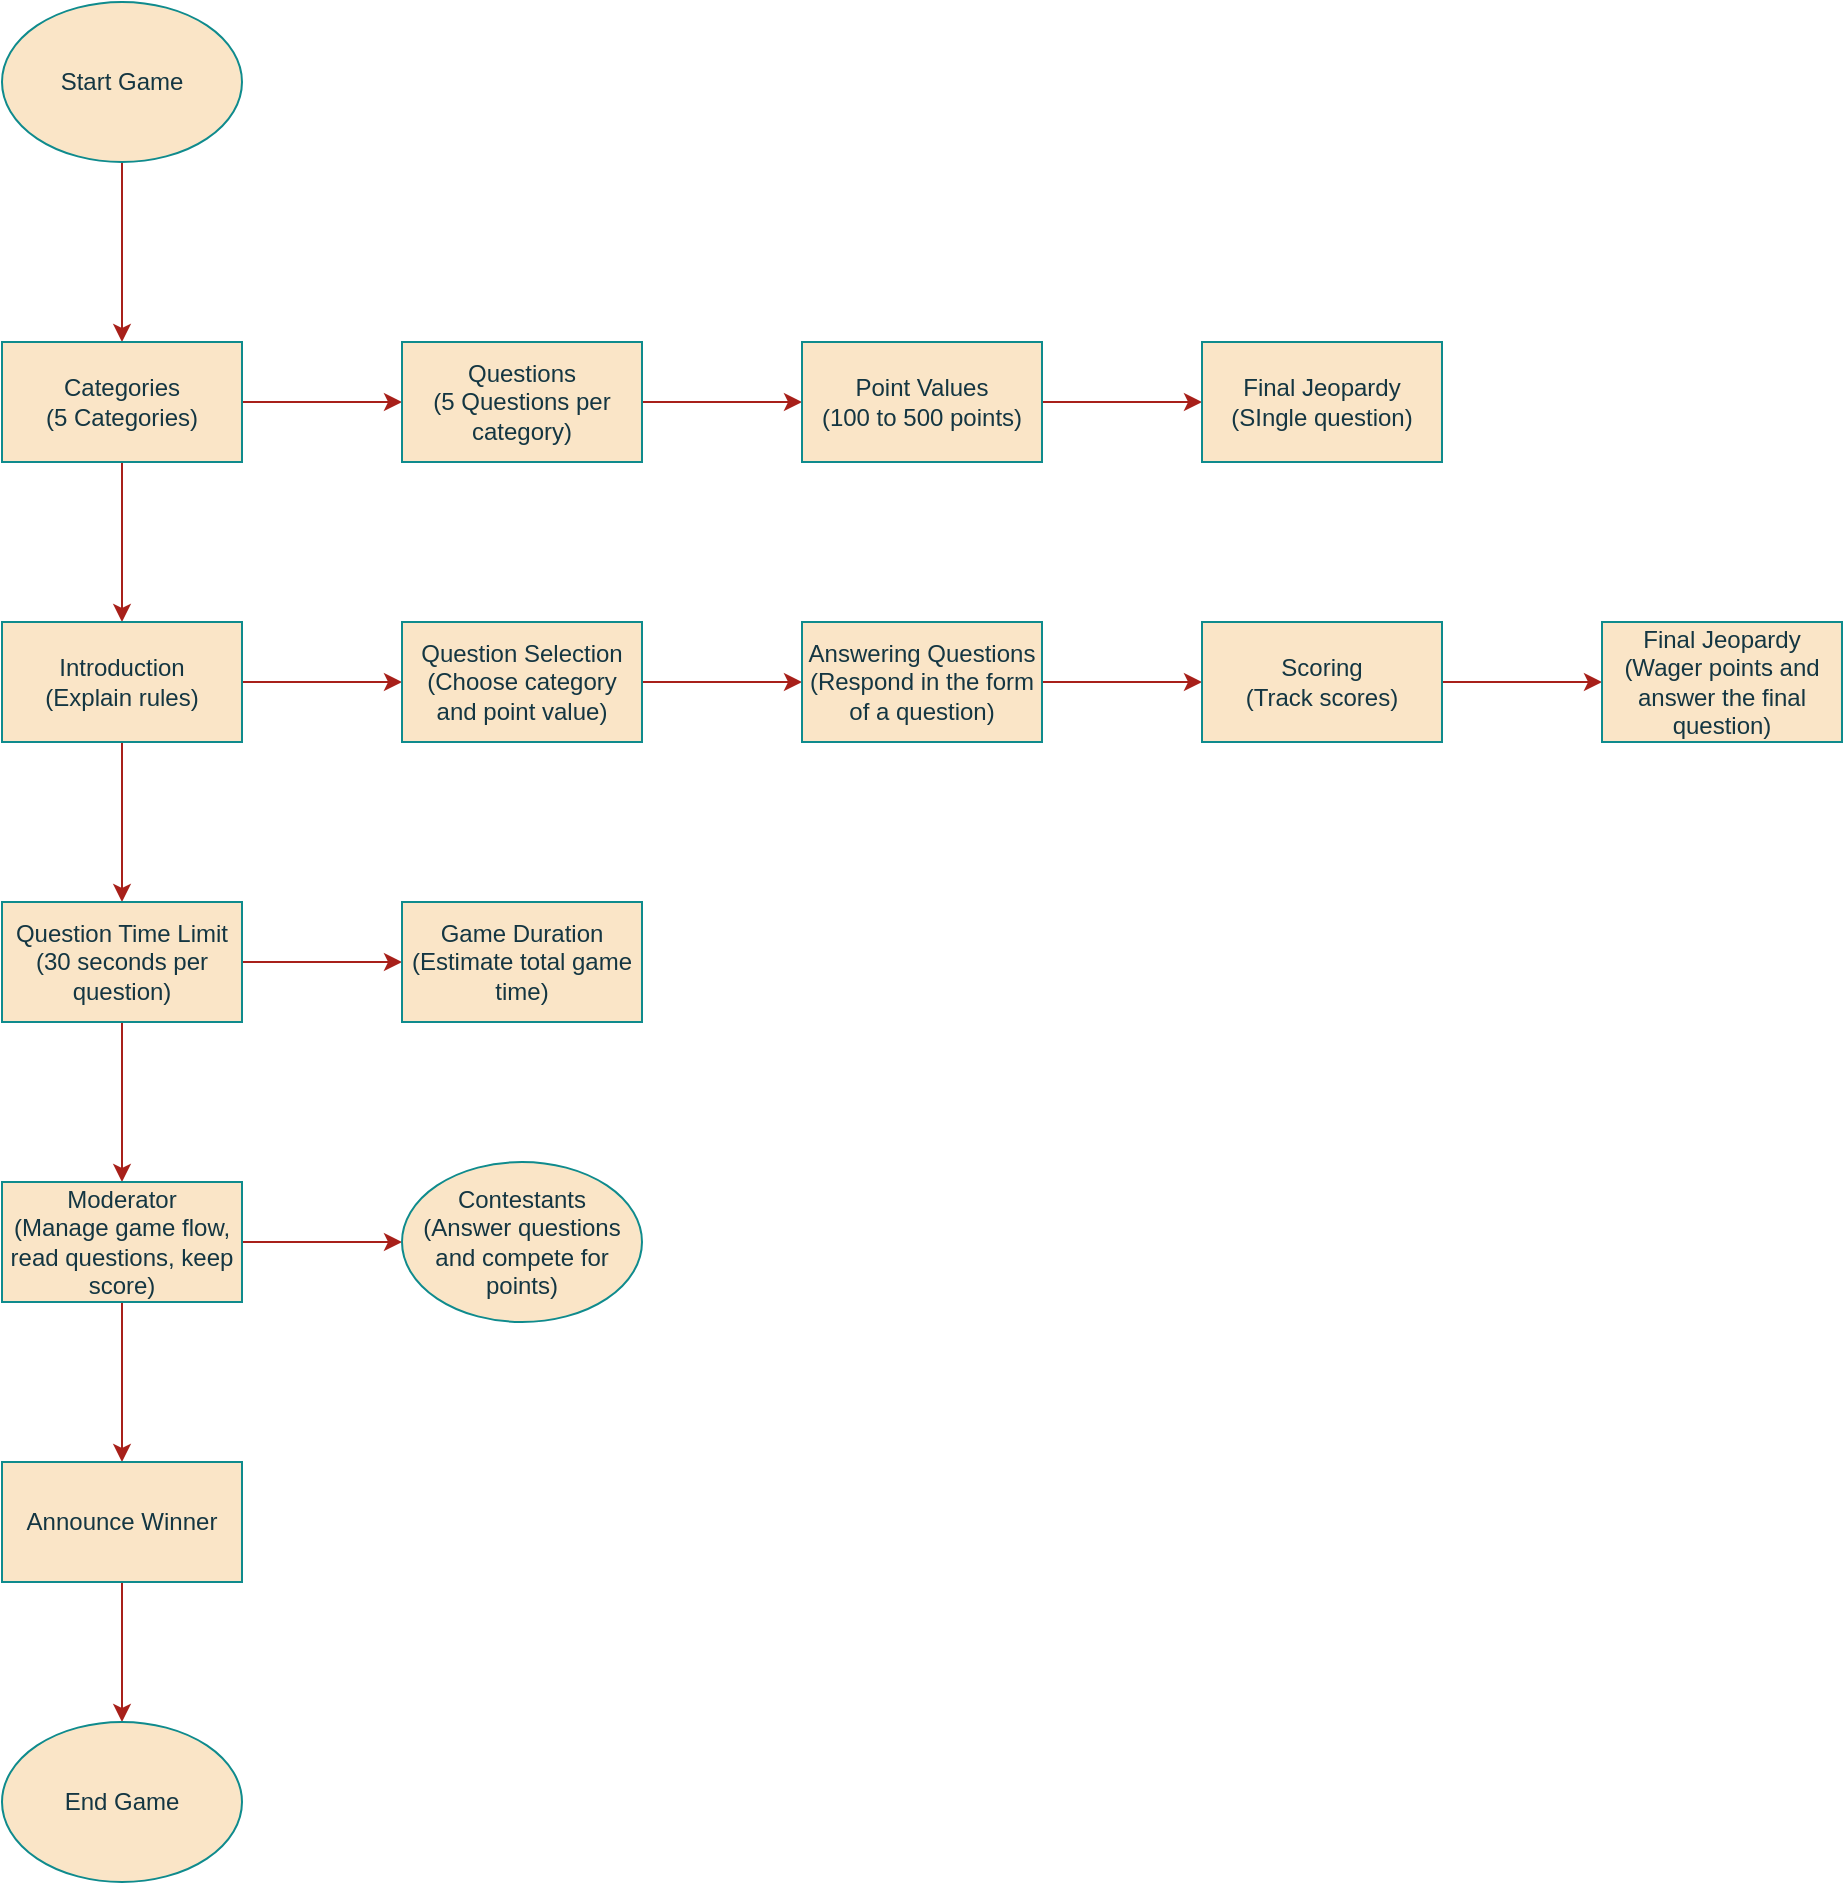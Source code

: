 <mxfile version="24.7.17">
  <diagram name="Page-1" id="zEdWjT1AFZ2NEBqO-k1j">
    <mxGraphModel dx="521" dy="613" grid="1" gridSize="10" guides="1" tooltips="1" connect="1" arrows="1" fold="1" page="1" pageScale="1" pageWidth="850" pageHeight="1100" math="0" shadow="0">
      <root>
        <mxCell id="0" />
        <mxCell id="1" parent="0" />
        <mxCell id="LTjGB10dwiEvvFQM7VR5-3" value="" style="edgeStyle=orthogonalEdgeStyle;rounded=0;orthogonalLoop=1;jettySize=auto;html=1;labelBackgroundColor=none;strokeColor=#A8201A;fontColor=default;" edge="1" parent="1" source="LTjGB10dwiEvvFQM7VR5-1" target="LTjGB10dwiEvvFQM7VR5-2">
          <mxGeometry relative="1" as="geometry" />
        </mxCell>
        <mxCell id="LTjGB10dwiEvvFQM7VR5-1" value="Start Game" style="ellipse;whiteSpace=wrap;html=1;labelBackgroundColor=none;fillColor=#FAE5C7;strokeColor=#0F8B8D;fontColor=#143642;" vertex="1" parent="1">
          <mxGeometry x="50" y="40" width="120" height="80" as="geometry" />
        </mxCell>
        <mxCell id="LTjGB10dwiEvvFQM7VR5-5" value="" style="edgeStyle=orthogonalEdgeStyle;rounded=0;orthogonalLoop=1;jettySize=auto;html=1;labelBackgroundColor=none;strokeColor=#A8201A;fontColor=default;" edge="1" parent="1" source="LTjGB10dwiEvvFQM7VR5-2" target="LTjGB10dwiEvvFQM7VR5-4">
          <mxGeometry relative="1" as="geometry" />
        </mxCell>
        <mxCell id="LTjGB10dwiEvvFQM7VR5-11" value="" style="edgeStyle=orthogonalEdgeStyle;rounded=0;orthogonalLoop=1;jettySize=auto;html=1;labelBackgroundColor=none;strokeColor=#A8201A;fontColor=default;" edge="1" parent="1" source="LTjGB10dwiEvvFQM7VR5-2" target="LTjGB10dwiEvvFQM7VR5-10">
          <mxGeometry relative="1" as="geometry" />
        </mxCell>
        <mxCell id="LTjGB10dwiEvvFQM7VR5-2" value="Categories&lt;div&gt;(5 Categories)&lt;/div&gt;" style="whiteSpace=wrap;html=1;labelBackgroundColor=none;fillColor=#FAE5C7;strokeColor=#0F8B8D;fontColor=#143642;" vertex="1" parent="1">
          <mxGeometry x="50" y="210" width="120" height="60" as="geometry" />
        </mxCell>
        <mxCell id="LTjGB10dwiEvvFQM7VR5-7" value="" style="edgeStyle=orthogonalEdgeStyle;rounded=0;orthogonalLoop=1;jettySize=auto;html=1;labelBackgroundColor=none;strokeColor=#A8201A;fontColor=default;" edge="1" parent="1" source="LTjGB10dwiEvvFQM7VR5-4" target="LTjGB10dwiEvvFQM7VR5-6">
          <mxGeometry relative="1" as="geometry" />
        </mxCell>
        <mxCell id="LTjGB10dwiEvvFQM7VR5-4" value="Questions&lt;div&gt;(5 Questions per category)&lt;/div&gt;" style="whiteSpace=wrap;html=1;labelBackgroundColor=none;fillColor=#FAE5C7;strokeColor=#0F8B8D;fontColor=#143642;" vertex="1" parent="1">
          <mxGeometry x="250" y="210" width="120" height="60" as="geometry" />
        </mxCell>
        <mxCell id="LTjGB10dwiEvvFQM7VR5-9" value="" style="edgeStyle=orthogonalEdgeStyle;rounded=0;orthogonalLoop=1;jettySize=auto;html=1;labelBackgroundColor=none;strokeColor=#A8201A;fontColor=default;" edge="1" parent="1" source="LTjGB10dwiEvvFQM7VR5-6" target="LTjGB10dwiEvvFQM7VR5-8">
          <mxGeometry relative="1" as="geometry" />
        </mxCell>
        <mxCell id="LTjGB10dwiEvvFQM7VR5-6" value="Point Values&lt;div&gt;(100 to 500 points)&lt;/div&gt;" style="whiteSpace=wrap;html=1;labelBackgroundColor=none;fillColor=#FAE5C7;strokeColor=#0F8B8D;fontColor=#143642;" vertex="1" parent="1">
          <mxGeometry x="450" y="210" width="120" height="60" as="geometry" />
        </mxCell>
        <mxCell id="LTjGB10dwiEvvFQM7VR5-8" value="Final Jeopardy&lt;div&gt;(SIngle question)&lt;/div&gt;" style="whiteSpace=wrap;html=1;labelBackgroundColor=none;fillColor=#FAE5C7;strokeColor=#0F8B8D;fontColor=#143642;" vertex="1" parent="1">
          <mxGeometry x="650" y="210" width="120" height="60" as="geometry" />
        </mxCell>
        <mxCell id="LTjGB10dwiEvvFQM7VR5-13" value="" style="edgeStyle=orthogonalEdgeStyle;rounded=0;orthogonalLoop=1;jettySize=auto;html=1;labelBackgroundColor=none;strokeColor=#A8201A;fontColor=default;" edge="1" parent="1" source="LTjGB10dwiEvvFQM7VR5-10" target="LTjGB10dwiEvvFQM7VR5-12">
          <mxGeometry relative="1" as="geometry" />
        </mxCell>
        <mxCell id="LTjGB10dwiEvvFQM7VR5-21" value="" style="edgeStyle=orthogonalEdgeStyle;rounded=0;orthogonalLoop=1;jettySize=auto;html=1;labelBackgroundColor=none;strokeColor=#A8201A;fontColor=default;" edge="1" parent="1" source="LTjGB10dwiEvvFQM7VR5-10" target="LTjGB10dwiEvvFQM7VR5-20">
          <mxGeometry relative="1" as="geometry" />
        </mxCell>
        <mxCell id="LTjGB10dwiEvvFQM7VR5-10" value="Introduction&lt;div&gt;(Explain rules)&lt;/div&gt;" style="whiteSpace=wrap;html=1;labelBackgroundColor=none;fillColor=#FAE5C7;strokeColor=#0F8B8D;fontColor=#143642;" vertex="1" parent="1">
          <mxGeometry x="50" y="350" width="120" height="60" as="geometry" />
        </mxCell>
        <mxCell id="LTjGB10dwiEvvFQM7VR5-15" value="" style="edgeStyle=orthogonalEdgeStyle;rounded=0;orthogonalLoop=1;jettySize=auto;html=1;labelBackgroundColor=none;strokeColor=#A8201A;fontColor=default;" edge="1" parent="1" source="LTjGB10dwiEvvFQM7VR5-12" target="LTjGB10dwiEvvFQM7VR5-14">
          <mxGeometry relative="1" as="geometry" />
        </mxCell>
        <mxCell id="LTjGB10dwiEvvFQM7VR5-12" value="Question Selection&lt;div&gt;(Choose category and point value)&lt;/div&gt;" style="whiteSpace=wrap;html=1;labelBackgroundColor=none;fillColor=#FAE5C7;strokeColor=#0F8B8D;fontColor=#143642;" vertex="1" parent="1">
          <mxGeometry x="250" y="350" width="120" height="60" as="geometry" />
        </mxCell>
        <mxCell id="LTjGB10dwiEvvFQM7VR5-17" value="" style="edgeStyle=orthogonalEdgeStyle;rounded=0;orthogonalLoop=1;jettySize=auto;html=1;labelBackgroundColor=none;strokeColor=#A8201A;fontColor=default;" edge="1" parent="1" source="LTjGB10dwiEvvFQM7VR5-14" target="LTjGB10dwiEvvFQM7VR5-16">
          <mxGeometry relative="1" as="geometry" />
        </mxCell>
        <mxCell id="LTjGB10dwiEvvFQM7VR5-14" value="Answering Questions&lt;div&gt;(Respond in the form of a question)&lt;/div&gt;" style="whiteSpace=wrap;html=1;labelBackgroundColor=none;fillColor=#FAE5C7;strokeColor=#0F8B8D;fontColor=#143642;" vertex="1" parent="1">
          <mxGeometry x="450" y="350" width="120" height="60" as="geometry" />
        </mxCell>
        <mxCell id="LTjGB10dwiEvvFQM7VR5-19" value="" style="edgeStyle=orthogonalEdgeStyle;rounded=0;orthogonalLoop=1;jettySize=auto;html=1;labelBackgroundColor=none;strokeColor=#A8201A;fontColor=default;" edge="1" parent="1" source="LTjGB10dwiEvvFQM7VR5-16" target="LTjGB10dwiEvvFQM7VR5-18">
          <mxGeometry relative="1" as="geometry" />
        </mxCell>
        <mxCell id="LTjGB10dwiEvvFQM7VR5-16" value="Scoring&lt;div&gt;(Track scores)&lt;/div&gt;" style="whiteSpace=wrap;html=1;labelBackgroundColor=none;fillColor=#FAE5C7;strokeColor=#0F8B8D;fontColor=#143642;" vertex="1" parent="1">
          <mxGeometry x="650" y="350" width="120" height="60" as="geometry" />
        </mxCell>
        <mxCell id="LTjGB10dwiEvvFQM7VR5-18" value="Final Jeopardy&lt;div&gt;(Wager points and answer the final question)&lt;/div&gt;" style="whiteSpace=wrap;html=1;labelBackgroundColor=none;fillColor=#FAE5C7;strokeColor=#0F8B8D;fontColor=#143642;" vertex="1" parent="1">
          <mxGeometry x="850" y="350" width="120" height="60" as="geometry" />
        </mxCell>
        <mxCell id="LTjGB10dwiEvvFQM7VR5-23" value="" style="edgeStyle=orthogonalEdgeStyle;rounded=0;orthogonalLoop=1;jettySize=auto;html=1;labelBackgroundColor=none;strokeColor=#A8201A;fontColor=default;" edge="1" parent="1" source="LTjGB10dwiEvvFQM7VR5-20" target="LTjGB10dwiEvvFQM7VR5-22">
          <mxGeometry relative="1" as="geometry" />
        </mxCell>
        <mxCell id="LTjGB10dwiEvvFQM7VR5-25" value="" style="edgeStyle=orthogonalEdgeStyle;rounded=0;orthogonalLoop=1;jettySize=auto;html=1;labelBackgroundColor=none;strokeColor=#A8201A;fontColor=default;" edge="1" parent="1" source="LTjGB10dwiEvvFQM7VR5-20" target="LTjGB10dwiEvvFQM7VR5-24">
          <mxGeometry relative="1" as="geometry" />
        </mxCell>
        <mxCell id="LTjGB10dwiEvvFQM7VR5-20" value="Question Time Limit&lt;div&gt;(30 seconds per question)&lt;/div&gt;" style="whiteSpace=wrap;html=1;labelBackgroundColor=none;fillColor=#FAE5C7;strokeColor=#0F8B8D;fontColor=#143642;" vertex="1" parent="1">
          <mxGeometry x="50" y="490" width="120" height="60" as="geometry" />
        </mxCell>
        <mxCell id="LTjGB10dwiEvvFQM7VR5-22" value="Game Duration&lt;div&gt;(Estimate total game time)&lt;/div&gt;" style="whiteSpace=wrap;html=1;labelBackgroundColor=none;fillColor=#FAE5C7;strokeColor=#0F8B8D;fontColor=#143642;" vertex="1" parent="1">
          <mxGeometry x="250" y="490" width="120" height="60" as="geometry" />
        </mxCell>
        <mxCell id="LTjGB10dwiEvvFQM7VR5-29" value="" style="edgeStyle=orthogonalEdgeStyle;rounded=0;orthogonalLoop=1;jettySize=auto;html=1;labelBackgroundColor=none;strokeColor=#A8201A;fontColor=default;" edge="1" parent="1" source="LTjGB10dwiEvvFQM7VR5-24" target="LTjGB10dwiEvvFQM7VR5-28">
          <mxGeometry relative="1" as="geometry" />
        </mxCell>
        <mxCell id="LTjGB10dwiEvvFQM7VR5-34" value="" style="edgeStyle=orthogonalEdgeStyle;rounded=0;orthogonalLoop=1;jettySize=auto;html=1;strokeColor=#A8201A;fontColor=default;fillColor=#FAE5C7;labelBackgroundColor=none;" edge="1" parent="1" source="LTjGB10dwiEvvFQM7VR5-24" target="LTjGB10dwiEvvFQM7VR5-33">
          <mxGeometry relative="1" as="geometry" />
        </mxCell>
        <mxCell id="LTjGB10dwiEvvFQM7VR5-24" value="Moderator&lt;div&gt;(Manage game flow, read questions, keep score)&lt;/div&gt;" style="whiteSpace=wrap;html=1;labelBackgroundColor=none;fillColor=#FAE5C7;strokeColor=#0F8B8D;fontColor=#143642;" vertex="1" parent="1">
          <mxGeometry x="50" y="630" width="120" height="60" as="geometry" />
        </mxCell>
        <mxCell id="LTjGB10dwiEvvFQM7VR5-28" value="Contestants&lt;div&gt;(Answer questions and compete for points)&lt;/div&gt;" style="ellipse;whiteSpace=wrap;html=1;labelBackgroundColor=none;fillColor=#FAE5C7;strokeColor=#0F8B8D;fontColor=#143642;" vertex="1" parent="1">
          <mxGeometry x="250" y="620" width="120" height="80" as="geometry" />
        </mxCell>
        <mxCell id="LTjGB10dwiEvvFQM7VR5-36" value="" style="edgeStyle=orthogonalEdgeStyle;rounded=0;orthogonalLoop=1;jettySize=auto;html=1;strokeColor=#A8201A;fontColor=default;fillColor=#FAE5C7;labelBackgroundColor=none;" edge="1" parent="1" source="LTjGB10dwiEvvFQM7VR5-33" target="LTjGB10dwiEvvFQM7VR5-35">
          <mxGeometry relative="1" as="geometry" />
        </mxCell>
        <mxCell id="LTjGB10dwiEvvFQM7VR5-33" value="Announce Winner" style="whiteSpace=wrap;html=1;fillColor=#FAE5C7;strokeColor=#0F8B8D;fontColor=#143642;labelBackgroundColor=none;" vertex="1" parent="1">
          <mxGeometry x="50" y="770" width="120" height="60" as="geometry" />
        </mxCell>
        <mxCell id="LTjGB10dwiEvvFQM7VR5-35" value="End Game" style="ellipse;whiteSpace=wrap;html=1;strokeColor=#0F8B8D;fontColor=#143642;fillColor=#FAE5C7;labelBackgroundColor=none;" vertex="1" parent="1">
          <mxGeometry x="50" y="900" width="120" height="80" as="geometry" />
        </mxCell>
      </root>
    </mxGraphModel>
  </diagram>
</mxfile>
